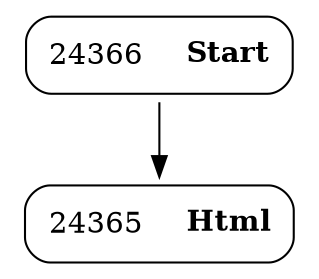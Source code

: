 digraph ast {
node [shape=none];
24365 [label=<<TABLE border='1' cellspacing='0' cellpadding='10' style='rounded' ><TR><TD border='0'>24365</TD><TD border='0'><B>Html</B></TD></TR></TABLE>>];
24366 [label=<<TABLE border='1' cellspacing='0' cellpadding='10' style='rounded' ><TR><TD border='0'>24366</TD><TD border='0'><B>Start</B></TD></TR></TABLE>>];
24366 -> 24365 [weight=2];
}

